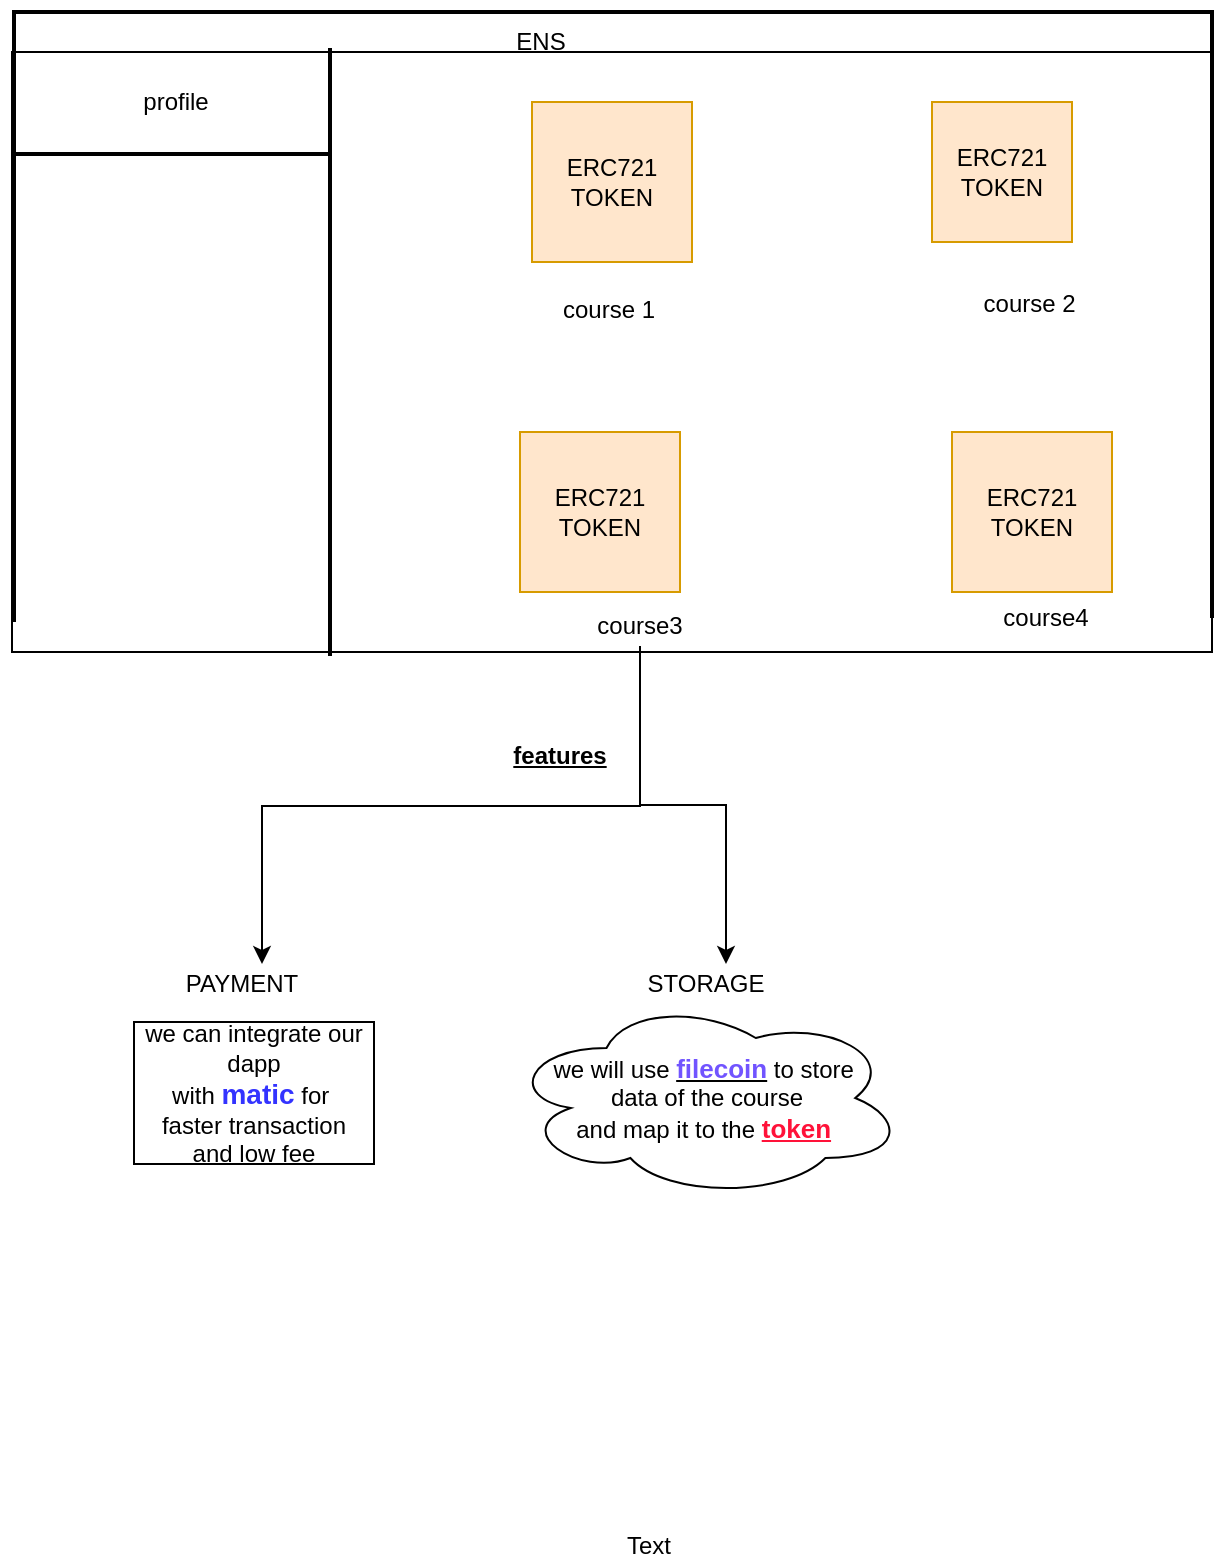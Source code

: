 <mxfile version="13.7.6" type="github"><diagram id="UkzE76-KCuso6xNYbkao" name="Page-1"><mxGraphModel dx="849" dy="450" grid="0" gridSize="10" guides="1" tooltips="1" connect="1" arrows="1" fold="1" page="1" pageScale="1" pageWidth="827" pageHeight="1169" math="0" shadow="0"><root><mxCell id="0"/><mxCell id="1" parent="0"/><mxCell id="Ob5lG4fZvdnJ0yKP-Gnc-1" value="" style="rounded=0;whiteSpace=wrap;html=1;" vertex="1" parent="1"><mxGeometry x="120" y="40" width="600" height="300" as="geometry"/></mxCell><mxCell id="Ob5lG4fZvdnJ0yKP-Gnc-3" value="ERC721&lt;br&gt;TOKEN" style="whiteSpace=wrap;html=1;aspect=fixed;fillColor=#ffe6cc;strokeColor=#d79b00;" vertex="1" parent="1"><mxGeometry x="374" y="230" width="80" height="80" as="geometry"/></mxCell><mxCell id="Ob5lG4fZvdnJ0yKP-Gnc-4" value="ERC721&lt;br&gt;TOKEN" style="whiteSpace=wrap;html=1;aspect=fixed;fillColor=#ffe6cc;strokeColor=#d79b00;" vertex="1" parent="1"><mxGeometry x="380" y="65" width="80" height="80" as="geometry"/></mxCell><mxCell id="Ob5lG4fZvdnJ0yKP-Gnc-5" value="ERC721&lt;br&gt;TOKEN" style="whiteSpace=wrap;html=1;aspect=fixed;fillColor=#ffe6cc;strokeColor=#d79b00;" vertex="1" parent="1"><mxGeometry x="580" y="65" width="70" height="70" as="geometry"/></mxCell><mxCell id="Ob5lG4fZvdnJ0yKP-Gnc-6" value="ERC721&lt;br&gt;TOKEN" style="whiteSpace=wrap;html=1;aspect=fixed;fillColor=#ffe6cc;strokeColor=#d79b00;" vertex="1" parent="1"><mxGeometry x="590" y="230" width="80" height="80" as="geometry"/></mxCell><mxCell id="Ob5lG4fZvdnJ0yKP-Gnc-24" style="edgeStyle=orthogonalEdgeStyle;rounded=0;orthogonalLoop=1;jettySize=auto;html=1;exitX=0.5;exitY=1;exitDx=0;exitDy=0;" edge="1" parent="1" source="Ob5lG4fZvdnJ0yKP-Gnc-4" target="Ob5lG4fZvdnJ0yKP-Gnc-4"><mxGeometry relative="1" as="geometry"/></mxCell><mxCell id="Ob5lG4fZvdnJ0yKP-Gnc-28" value="course 1" style="text;html=1;strokeColor=none;fillColor=none;align=center;verticalAlign=middle;whiteSpace=wrap;rounded=0;" vertex="1" parent="1"><mxGeometry x="394" y="159" width="49" height="20" as="geometry"/></mxCell><mxCell id="Ob5lG4fZvdnJ0yKP-Gnc-29" value="&amp;nbsp; course 2" style="text;html=1;strokeColor=none;fillColor=none;align=center;verticalAlign=middle;whiteSpace=wrap;rounded=0;" vertex="1" parent="1"><mxGeometry x="590" y="156" width="71" height="20" as="geometry"/></mxCell><mxCell id="Ob5lG4fZvdnJ0yKP-Gnc-59" style="edgeStyle=orthogonalEdgeStyle;rounded=0;orthogonalLoop=1;jettySize=auto;html=1;entryX=0.75;entryY=0;entryDx=0;entryDy=0;exitX=0.5;exitY=1;exitDx=0;exitDy=0;" edge="1" parent="1" source="Ob5lG4fZvdnJ0yKP-Gnc-30" target="Ob5lG4fZvdnJ0yKP-Gnc-57"><mxGeometry relative="1" as="geometry"><mxPoint x="410" y="432" as="targetPoint"/><mxPoint x="447" y="417" as="sourcePoint"/><Array as="points"><mxPoint x="434" y="417"/><mxPoint x="245" y="417"/></Array></mxGeometry></mxCell><mxCell id="Ob5lG4fZvdnJ0yKP-Gnc-61" style="edgeStyle=orthogonalEdgeStyle;rounded=0;orthogonalLoop=1;jettySize=auto;html=1;exitX=0.5;exitY=1;exitDx=0;exitDy=0;entryX=0.75;entryY=0;entryDx=0;entryDy=0;" edge="1" parent="1" source="Ob5lG4fZvdnJ0yKP-Gnc-30" target="Ob5lG4fZvdnJ0yKP-Gnc-56"><mxGeometry relative="1" as="geometry"/></mxCell><mxCell id="Ob5lG4fZvdnJ0yKP-Gnc-30" value="course3" style="text;html=1;strokeColor=none;fillColor=none;align=center;verticalAlign=middle;whiteSpace=wrap;rounded=0;" vertex="1" parent="1"><mxGeometry x="396" y="317" width="76" height="20" as="geometry"/></mxCell><mxCell id="Ob5lG4fZvdnJ0yKP-Gnc-31" value="course4" style="text;html=1;strokeColor=none;fillColor=none;align=center;verticalAlign=middle;whiteSpace=wrap;rounded=0;" vertex="1" parent="1"><mxGeometry x="602.5" y="314" width="67.5" height="18" as="geometry"/></mxCell><mxCell id="Ob5lG4fZvdnJ0yKP-Gnc-34" value="Text" style="text;html=1;align=center;verticalAlign=middle;resizable=0;points=[];autosize=1;" vertex="1" parent="1"><mxGeometry x="418" y="777" width="40" height="20" as="geometry"/></mxCell><mxCell id="Ob5lG4fZvdnJ0yKP-Gnc-35" value="" style="line;strokeWidth=2;direction=south;html=1;" vertex="1" parent="1"><mxGeometry x="274" y="38" width="10" height="304" as="geometry"/></mxCell><mxCell id="Ob5lG4fZvdnJ0yKP-Gnc-36" value="" style="line;strokeWidth=2;html=1;" vertex="1" parent="1"><mxGeometry x="120" y="86" width="160" height="10" as="geometry"/></mxCell><mxCell id="Ob5lG4fZvdnJ0yKP-Gnc-38" value="profile" style="text;html=1;strokeColor=none;fillColor=none;align=center;verticalAlign=middle;whiteSpace=wrap;rounded=0;" vertex="1" parent="1"><mxGeometry x="159" y="55" width="86" height="20" as="geometry"/></mxCell><mxCell id="Ob5lG4fZvdnJ0yKP-Gnc-43" value="we will use &lt;b&gt;&lt;u&gt;&lt;font style=&quot;font-size: 13px&quot; color=&quot;#7154ff&quot;&gt;filecoin&lt;/font&gt;&lt;/u&gt;&lt;/b&gt; to store&amp;nbsp;&lt;br&gt;data of the course&lt;br&gt;and map it to the &lt;font color=&quot;#ff1239&quot; size=&quot;1&quot;&gt;&lt;b&gt;&lt;u style=&quot;font-size: 13px&quot;&gt;token&lt;/u&gt;&lt;/b&gt;&lt;/font&gt;&amp;nbsp;" style="ellipse;shape=cloud;whiteSpace=wrap;html=1;" vertex="1" parent="1"><mxGeometry x="367.5" y="513" width="199" height="100" as="geometry"/></mxCell><mxCell id="Ob5lG4fZvdnJ0yKP-Gnc-47" value="" style="line;strokeWidth=2;html=1;" vertex="1" parent="1"><mxGeometry x="120" y="15" width="600" height="10" as="geometry"/></mxCell><mxCell id="Ob5lG4fZvdnJ0yKP-Gnc-48" value="" style="line;strokeWidth=2;direction=south;html=1;" vertex="1" parent="1"><mxGeometry x="116" y="21" width="10" height="304" as="geometry"/></mxCell><mxCell id="Ob5lG4fZvdnJ0yKP-Gnc-51" value="" style="line;strokeWidth=2;direction=south;html=1;" vertex="1" parent="1"><mxGeometry x="715" y="19" width="10" height="304" as="geometry"/></mxCell><mxCell id="Ob5lG4fZvdnJ0yKP-Gnc-52" value="ENS" style="text;html=1;strokeColor=none;fillColor=none;align=center;verticalAlign=middle;whiteSpace=wrap;rounded=0;" vertex="1" parent="1"><mxGeometry x="176" y="25" width="417" height="20" as="geometry"/></mxCell><mxCell id="Ob5lG4fZvdnJ0yKP-Gnc-55" value="we can integrate our dapp&lt;br&gt;with &lt;font color=&quot;#3333ff&quot; size=&quot;1&quot;&gt;&lt;b style=&quot;font-size: 14px&quot;&gt;matic&lt;/b&gt;&lt;/font&gt; for&amp;nbsp;&lt;br&gt;faster transaction&lt;br&gt;and low fee" style="rounded=0;whiteSpace=wrap;html=1;" vertex="1" parent="1"><mxGeometry x="181" y="525" width="120" height="71" as="geometry"/></mxCell><mxCell id="Ob5lG4fZvdnJ0yKP-Gnc-56" value="STORAGE" style="text;html=1;strokeColor=none;fillColor=none;align=center;verticalAlign=middle;whiteSpace=wrap;rounded=0;" vertex="1" parent="1"><mxGeometry x="447" y="496" width="40" height="20" as="geometry"/></mxCell><mxCell id="Ob5lG4fZvdnJ0yKP-Gnc-57" value="PAYMENT" style="text;html=1;strokeColor=none;fillColor=none;align=center;verticalAlign=middle;whiteSpace=wrap;rounded=0;" vertex="1" parent="1"><mxGeometry x="215" y="496" width="40" height="20" as="geometry"/></mxCell><mxCell id="Ob5lG4fZvdnJ0yKP-Gnc-62" value="&lt;b&gt;&lt;u&gt;features&lt;/u&gt;&lt;/b&gt;" style="text;html=1;strokeColor=none;fillColor=none;align=center;verticalAlign=middle;whiteSpace=wrap;rounded=0;" vertex="1" parent="1"><mxGeometry x="374" y="382" width="40" height="20" as="geometry"/></mxCell></root></mxGraphModel></diagram></mxfile>